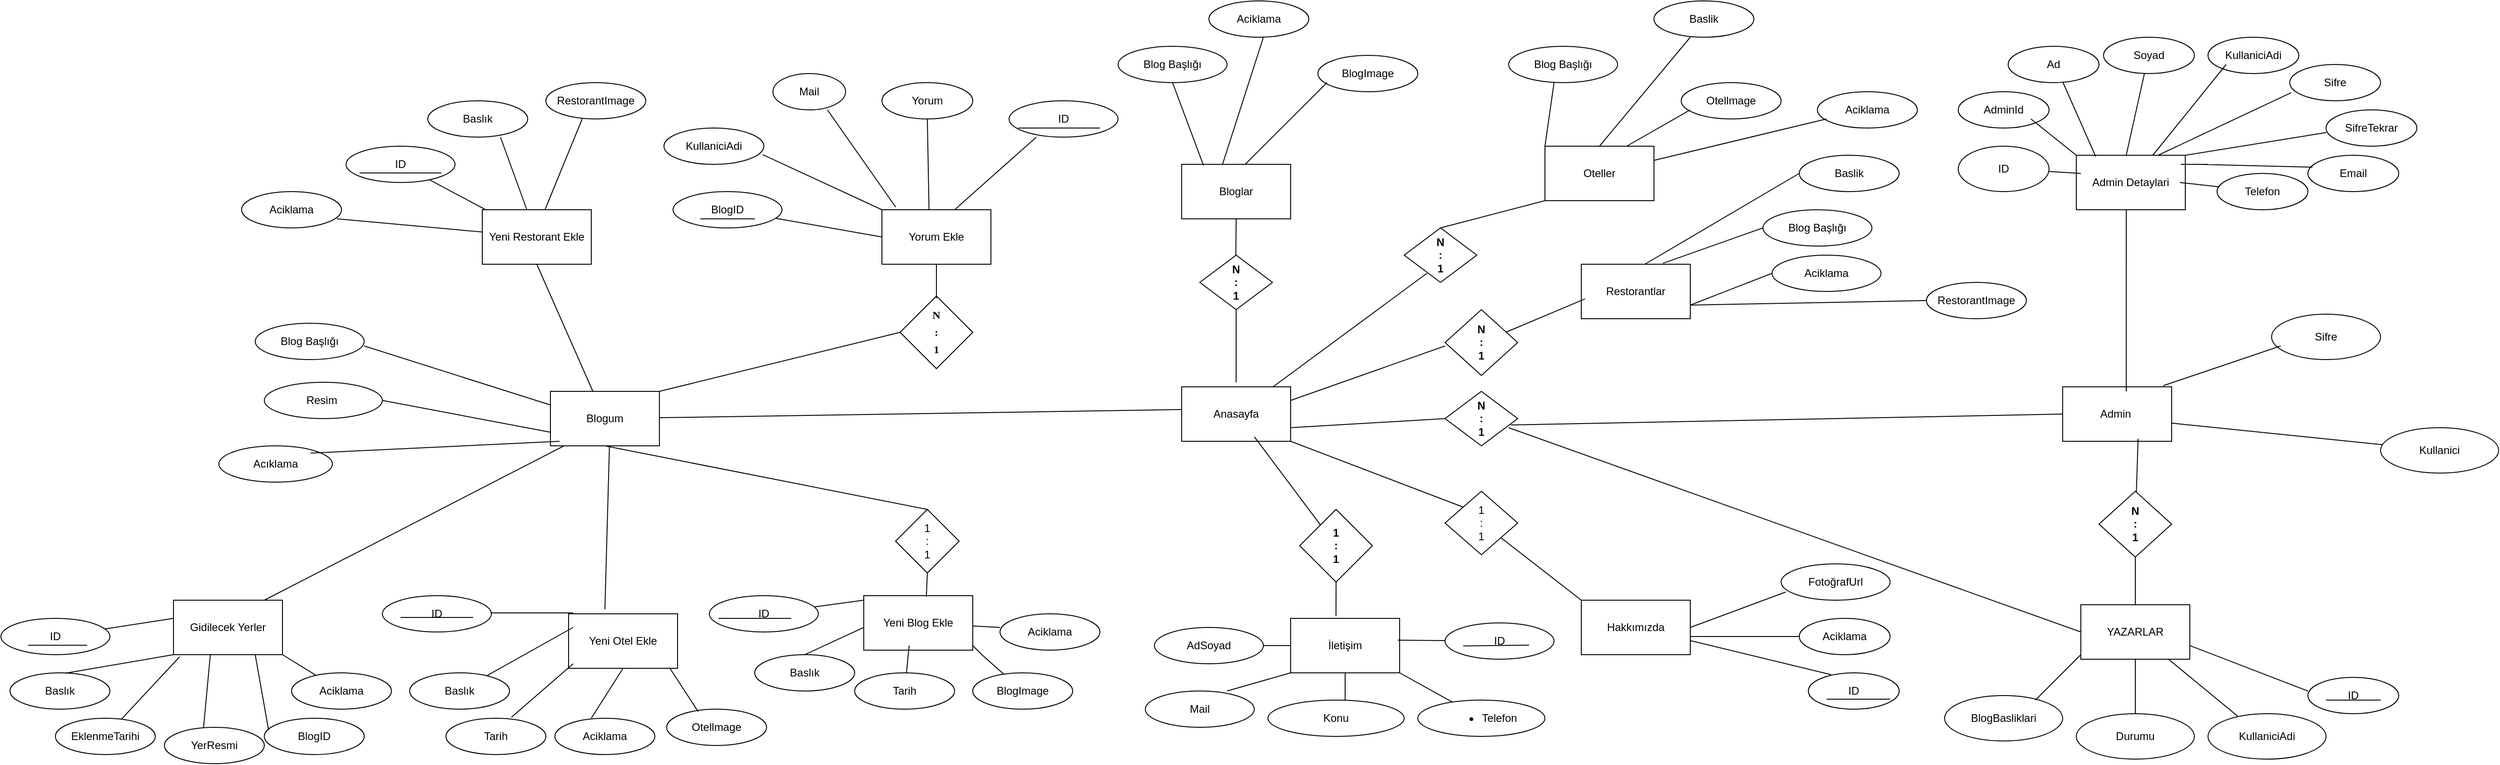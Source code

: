 <mxfile version="26.2.12">
  <diagram name="Sayfa -1" id="IdhkXDMyeTe5kVPvRwIX">
    <mxGraphModel dx="2686" dy="1710" grid="1" gridSize="10" guides="1" tooltips="1" connect="1" arrows="1" fold="1" page="1" pageScale="1" pageWidth="827" pageHeight="1169" math="0" shadow="0">
      <root>
        <mxCell id="0" />
        <mxCell id="1" parent="0" />
        <mxCell id="m_xGNnF6uDj1g4Gdo5ad-1" value="Admin&amp;nbsp;" style="rounded=0;whiteSpace=wrap;html=1;" parent="1" vertex="1">
          <mxGeometry x="710" y="325" width="120" height="60" as="geometry" />
        </mxCell>
        <mxCell id="m_xGNnF6uDj1g4Gdo5ad-2" value="Yorum Ekle" style="rounded=0;whiteSpace=wrap;html=1;" parent="1" vertex="1">
          <mxGeometry x="-590" y="130" width="120" height="60" as="geometry" />
        </mxCell>
        <mxCell id="m_xGNnF6uDj1g4Gdo5ad-3" value="Bloglar" style="rounded=0;whiteSpace=wrap;html=1;" parent="1" vertex="1">
          <mxGeometry x="-260" y="80" width="120" height="60" as="geometry" />
        </mxCell>
        <mxCell id="m_xGNnF6uDj1g4Gdo5ad-17" value="İletişim" style="rounded=0;whiteSpace=wrap;html=1;" parent="1" vertex="1">
          <mxGeometry x="-140" y="580" width="120" height="60" as="geometry" />
        </mxCell>
        <mxCell id="m_xGNnF6uDj1g4Gdo5ad-20" value="" style="rhombus;whiteSpace=wrap;html=1;" parent="1" vertex="1">
          <mxGeometry x="-570" y="225" width="80" height="80" as="geometry" />
        </mxCell>
        <mxCell id="m_xGNnF6uDj1g4Gdo5ad-26" value="Yeni Blog Ekle" style="rounded=0;whiteSpace=wrap;html=1;" parent="1" vertex="1">
          <mxGeometry x="-610" y="555" width="120" height="60" as="geometry" />
        </mxCell>
        <mxCell id="m_xGNnF6uDj1g4Gdo5ad-29" value="Blog Başlığı" style="ellipse;whiteSpace=wrap;html=1;" parent="1" vertex="1">
          <mxGeometry x="-1280" y="255" width="120" height="40" as="geometry" />
        </mxCell>
        <mxCell id="m_xGNnF6uDj1g4Gdo5ad-31" value="Acıklama" style="ellipse;whiteSpace=wrap;html=1;" parent="1" vertex="1">
          <mxGeometry x="-1320" y="390" width="125" height="40" as="geometry" />
        </mxCell>
        <mxCell id="m_xGNnF6uDj1g4Gdo5ad-33" value="Resim&amp;nbsp;" style="ellipse;whiteSpace=wrap;html=1;" parent="1" vertex="1">
          <mxGeometry x="-1270" y="320" width="130" height="40" as="geometry" />
        </mxCell>
        <mxCell id="0UvnZyFb8oUxnmahLqyt-3" value="" style="endArrow=none;html=1;rounded=0;exitX=1;exitY=0.5;exitDx=0;exitDy=0;entryX=0;entryY=0.75;entryDx=0;entryDy=0;" parent="1" source="m_xGNnF6uDj1g4Gdo5ad-33" target="m_xGNnF6uDj1g4Gdo5ad-7" edge="1">
          <mxGeometry width="50" height="50" relative="1" as="geometry">
            <mxPoint x="-530" y="460" as="sourcePoint" />
            <mxPoint x="-480" y="410" as="targetPoint" />
          </mxGeometry>
        </mxCell>
        <mxCell id="wYC-VRTO9Pugz2cMBFK1-7" value="" style="endArrow=none;html=1;rounded=0;entryX=0;entryY=0;entryDx=0;entryDy=0;" parent="1" target="m_xGNnF6uDj1g4Gdo5ad-15" edge="1">
          <mxGeometry width="50" height="50" relative="1" as="geometry">
            <mxPoint x="90" y="490" as="sourcePoint" />
            <mxPoint x="10" y="350" as="targetPoint" />
          </mxGeometry>
        </mxCell>
        <mxCell id="wYC-VRTO9Pugz2cMBFK1-18" value="&lt;div style=&quot;line-height: 160%;&quot;&gt;&lt;b&gt;N&lt;/b&gt;&lt;div&gt;&lt;b&gt;:&lt;/b&gt;&lt;/div&gt;&lt;div&gt;&lt;b&gt;1&lt;/b&gt;&lt;/div&gt;&lt;/div&gt;" style="text;strokeColor=none;align=center;fillColor=none;html=1;verticalAlign=middle;whiteSpace=wrap;rounded=0;fontFamily=Times New Roman;" parent="1" vertex="1">
          <mxGeometry x="-565" y="227.5" width="70" height="75" as="geometry" />
        </mxCell>
        <mxCell id="wYC-VRTO9Pugz2cMBFK1-21" value="&lt;div style=&quot;line-height: 140%;&quot;&gt;&lt;font style=&quot;font-size: 14px; line-height: 140%;&quot;&gt;&lt;b&gt;1&lt;/b&gt;&lt;/font&gt;&lt;div&gt;&lt;font style=&quot;font-size: 14px; line-height: 140%;&quot;&gt;&lt;b&gt;:&lt;/b&gt;&lt;/font&gt;&lt;/div&gt;&lt;div&gt;&lt;font style=&quot;font-size: 14px; line-height: 140%;&quot;&gt;&lt;b&gt;1&lt;/b&gt;&lt;/font&gt;&lt;/div&gt;&lt;/div&gt;" style="text;strokeColor=none;align=center;fillColor=none;html=1;verticalAlign=middle;whiteSpace=wrap;rounded=0;" parent="1" vertex="1">
          <mxGeometry x="-120" y="470" width="60" height="50" as="geometry" />
        </mxCell>
        <mxCell id="wYC-VRTO9Pugz2cMBFK1-25" value="Aciklama" style="ellipse;whiteSpace=wrap;html=1;" parent="1" vertex="1">
          <mxGeometry x="420" y="580" width="100" height="40" as="geometry" />
        </mxCell>
        <mxCell id="wYC-VRTO9Pugz2cMBFK1-26" value="FotoğrafUrl" style="ellipse;whiteSpace=wrap;html=1;" parent="1" vertex="1">
          <mxGeometry x="400" y="520" width="120" height="40" as="geometry" />
        </mxCell>
        <mxCell id="wYC-VRTO9Pugz2cMBFK1-27" value="" style="endArrow=none;html=1;rounded=0;exitX=1;exitY=0.5;exitDx=0;exitDy=0;entryX=0.042;entryY=0.775;entryDx=0;entryDy=0;entryPerimeter=0;" parent="1" source="m_xGNnF6uDj1g4Gdo5ad-15" target="wYC-VRTO9Pugz2cMBFK1-26" edge="1">
          <mxGeometry width="50" height="50" relative="1" as="geometry">
            <mxPoint x="295" y="600" as="sourcePoint" />
            <mxPoint x="330" y="560" as="targetPoint" />
          </mxGeometry>
        </mxCell>
        <mxCell id="wYC-VRTO9Pugz2cMBFK1-30" value="KullaniciAdi" style="ellipse;whiteSpace=wrap;html=1;" parent="1" vertex="1">
          <mxGeometry x="-830" y="40" width="110" height="40" as="geometry" />
        </mxCell>
        <mxCell id="wYC-VRTO9Pugz2cMBFK1-31" value="Mail" style="ellipse;whiteSpace=wrap;html=1;" parent="1" vertex="1">
          <mxGeometry x="-710" y="-20" width="80" height="40" as="geometry" />
        </mxCell>
        <mxCell id="wYC-VRTO9Pugz2cMBFK1-32" value="Yorum" style="ellipse;whiteSpace=wrap;html=1;" parent="1" vertex="1">
          <mxGeometry x="-590" y="-10" width="100" height="40" as="geometry" />
        </mxCell>
        <mxCell id="wYC-VRTO9Pugz2cMBFK1-37" value="BlogID" style="ellipse;whiteSpace=wrap;html=1;" parent="1" vertex="1">
          <mxGeometry x="-820" y="110" width="120" height="40" as="geometry" />
        </mxCell>
        <mxCell id="wYC-VRTO9Pugz2cMBFK1-42" value="ID" style="ellipse;whiteSpace=wrap;html=1;" parent="1" vertex="1">
          <mxGeometry x="430" y="640" width="100" height="40" as="geometry" />
        </mxCell>
        <mxCell id="wYC-VRTO9Pugz2cMBFK1-44" value="" style="endArrow=none;html=1;rounded=0;exitX=0.25;exitY=0.05;exitDx=0;exitDy=0;exitPerimeter=0;" parent="1" source="m_xGNnF6uDj1g4Gdo5ad-15" edge="1">
          <mxGeometry width="50" height="50" relative="1" as="geometry">
            <mxPoint x="200" y="660" as="sourcePoint" />
            <mxPoint x="250" y="610" as="targetPoint" />
          </mxGeometry>
        </mxCell>
        <mxCell id="wYC-VRTO9Pugz2cMBFK1-45" value="" style="endArrow=none;html=1;rounded=0;" parent="1" source="wYC-VRTO9Pugz2cMBFK1-25" edge="1">
          <mxGeometry width="50" height="50" relative="1" as="geometry">
            <mxPoint x="220" y="660" as="sourcePoint" />
            <mxPoint x="260" y="600" as="targetPoint" />
            <Array as="points">
              <mxPoint x="260" y="600" />
              <mxPoint x="250" y="600" />
            </Array>
          </mxGeometry>
        </mxCell>
        <mxCell id="wYC-VRTO9Pugz2cMBFK1-47" value="" style="endArrow=none;html=1;rounded=0;" parent="1" edge="1">
          <mxGeometry width="50" height="50" relative="1" as="geometry">
            <mxPoint x="450" y="669" as="sourcePoint" />
            <mxPoint x="450" y="669" as="targetPoint" />
            <Array as="points">
              <mxPoint x="520" y="669" />
            </Array>
          </mxGeometry>
        </mxCell>
        <mxCell id="wYC-VRTO9Pugz2cMBFK1-53" value="AdSoyad" style="ellipse;whiteSpace=wrap;html=1;" parent="1" vertex="1">
          <mxGeometry x="-290" y="590" width="120" height="40" as="geometry" />
        </mxCell>
        <mxCell id="wYC-VRTO9Pugz2cMBFK1-56" value="Mail" style="ellipse;whiteSpace=wrap;html=1;" parent="1" vertex="1">
          <mxGeometry x="-300" y="660" width="120" height="40" as="geometry" />
        </mxCell>
        <mxCell id="wYC-VRTO9Pugz2cMBFK1-57" value="Konu" style="ellipse;whiteSpace=wrap;html=1;" parent="1" vertex="1">
          <mxGeometry x="-165" y="670" width="150" height="40" as="geometry" />
        </mxCell>
        <mxCell id="wYC-VRTO9Pugz2cMBFK1-58" value="&lt;ul type=&quot;disc&quot;&gt;&lt;li style=&quot;mso-margin-top-alt:auto;mso-margin-bottom-alt:auto;&lt;br/&gt;     line-height:normal;mso-list:l0 level1 lfo1;tab-stops:list 36.0pt&quot; class=&quot;MsoNormal&quot;&gt;Telefon&lt;/li&gt;&lt;/ul&gt;" style="ellipse;whiteSpace=wrap;html=1;" parent="1" vertex="1">
          <mxGeometry y="670" width="140" height="40" as="geometry" />
        </mxCell>
        <mxCell id="wYC-VRTO9Pugz2cMBFK1-61" value="" style="endArrow=none;html=1;rounded=0;exitX=0.25;exitY=0.05;exitDx=0;exitDy=0;exitPerimeter=0;" parent="1" source="wYC-VRTO9Pugz2cMBFK1-42" target="m_xGNnF6uDj1g4Gdo5ad-15" edge="1">
          <mxGeometry width="50" height="50" relative="1" as="geometry">
            <mxPoint x="455" y="642" as="sourcePoint" />
            <mxPoint x="250" y="610" as="targetPoint" />
          </mxGeometry>
        </mxCell>
        <mxCell id="m_xGNnF6uDj1g4Gdo5ad-15" value="Hakkımızda" style="rounded=0;whiteSpace=wrap;html=1;" parent="1" vertex="1">
          <mxGeometry x="180" y="560" width="120" height="60" as="geometry" />
        </mxCell>
        <mxCell id="wYC-VRTO9Pugz2cMBFK1-62" value="ID" style="ellipse;whiteSpace=wrap;html=1;" parent="1" vertex="1">
          <mxGeometry x="30" y="585" width="120" height="40" as="geometry" />
        </mxCell>
        <mxCell id="wYC-VRTO9Pugz2cMBFK1-63" value="" style="endArrow=none;html=1;rounded=0;" parent="1" source="wYC-VRTO9Pugz2cMBFK1-53" edge="1">
          <mxGeometry width="50" height="50" relative="1" as="geometry">
            <mxPoint x="-190" y="660" as="sourcePoint" />
            <mxPoint x="-140" y="610" as="targetPoint" />
          </mxGeometry>
        </mxCell>
        <mxCell id="wYC-VRTO9Pugz2cMBFK1-64" value="" style="endArrow=none;html=1;rounded=0;exitX=0.75;exitY=0;exitDx=0;exitDy=0;exitPerimeter=0;" parent="1" source="wYC-VRTO9Pugz2cMBFK1-56" edge="1">
          <mxGeometry width="50" height="50" relative="1" as="geometry">
            <mxPoint x="-190" y="690" as="sourcePoint" />
            <mxPoint x="-140" y="640" as="targetPoint" />
          </mxGeometry>
        </mxCell>
        <mxCell id="wYC-VRTO9Pugz2cMBFK1-65" value="" style="endArrow=none;html=1;rounded=0;" parent="1" edge="1">
          <mxGeometry width="50" height="50" relative="1" as="geometry">
            <mxPoint x="-80" y="670" as="sourcePoint" />
            <mxPoint x="-80" y="640" as="targetPoint" />
          </mxGeometry>
        </mxCell>
        <mxCell id="wYC-VRTO9Pugz2cMBFK1-66" value="" style="endArrow=none;html=1;rounded=0;" parent="1" source="wYC-VRTO9Pugz2cMBFK1-58" edge="1">
          <mxGeometry width="50" height="50" relative="1" as="geometry">
            <mxPoint x="-70" y="690" as="sourcePoint" />
            <mxPoint x="-20" y="640" as="targetPoint" />
          </mxGeometry>
        </mxCell>
        <mxCell id="wYC-VRTO9Pugz2cMBFK1-67" value="" style="endArrow=none;html=1;rounded=0;entryX=0.983;entryY=0.4;entryDx=0;entryDy=0;entryPerimeter=0;" parent="1" source="wYC-VRTO9Pugz2cMBFK1-62" target="m_xGNnF6uDj1g4Gdo5ad-17" edge="1">
          <mxGeometry width="50" height="50" relative="1" as="geometry">
            <mxPoint x="-50.711" y="650" as="sourcePoint" />
            <mxPoint x="-50.711" y="600" as="targetPoint" />
          </mxGeometry>
        </mxCell>
        <mxCell id="wYC-VRTO9Pugz2cMBFK1-69" value="" style="endArrow=none;html=1;rounded=0;exitX=0.25;exitY=0.875;exitDx=0;exitDy=0;exitPerimeter=0;entryX=1;entryY=1;entryDx=0;entryDy=0;" parent="1" edge="1">
          <mxGeometry width="50" height="50" relative="1" as="geometry">
            <mxPoint x="50" y="610.36" as="sourcePoint" />
            <mxPoint x="122.426" y="609.502" as="targetPoint" />
          </mxGeometry>
        </mxCell>
        <mxCell id="wYC-VRTO9Pugz2cMBFK1-70" value="Baslık" style="ellipse;whiteSpace=wrap;html=1;" parent="1" vertex="1">
          <mxGeometry x="-730" y="620" width="110" height="40" as="geometry" />
        </mxCell>
        <mxCell id="wYC-VRTO9Pugz2cMBFK1-71" value="Tarih" style="ellipse;whiteSpace=wrap;html=1;" parent="1" vertex="1">
          <mxGeometry x="-620" y="640" width="110" height="40" as="geometry" />
        </mxCell>
        <mxCell id="wYC-VRTO9Pugz2cMBFK1-72" value="Aciklama" style="ellipse;whiteSpace=wrap;html=1;" parent="1" vertex="1">
          <mxGeometry x="-460" y="575" width="110" height="40" as="geometry" />
        </mxCell>
        <mxCell id="wYC-VRTO9Pugz2cMBFK1-73" value="BlogImage" style="ellipse;whiteSpace=wrap;html=1;" parent="1" vertex="1">
          <mxGeometry x="-490" y="640" width="110" height="40" as="geometry" />
        </mxCell>
        <mxCell id="wYC-VRTO9Pugz2cMBFK1-74" value="" style="endArrow=none;html=1;rounded=0;exitX=0.5;exitY=0;exitDx=0;exitDy=0;" parent="1" source="wYC-VRTO9Pugz2cMBFK1-70" edge="1">
          <mxGeometry width="50" height="50" relative="1" as="geometry">
            <mxPoint x="-660" y="640" as="sourcePoint" />
            <mxPoint x="-610" y="590" as="targetPoint" />
          </mxGeometry>
        </mxCell>
        <mxCell id="wYC-VRTO9Pugz2cMBFK1-75" value="" style="endArrow=none;html=1;rounded=0;" parent="1" source="wYC-VRTO9Pugz2cMBFK1-71" edge="1">
          <mxGeometry width="50" height="50" relative="1" as="geometry">
            <mxPoint x="-610" y="660" as="sourcePoint" />
            <mxPoint x="-560" y="610" as="targetPoint" />
          </mxGeometry>
        </mxCell>
        <mxCell id="wYC-VRTO9Pugz2cMBFK1-77" value="" style="endArrow=none;html=1;rounded=0;" parent="1" source="m_xGNnF6uDj1g4Gdo5ad-26" edge="1">
          <mxGeometry width="50" height="50" relative="1" as="geometry">
            <mxPoint x="-510" y="640" as="sourcePoint" />
            <mxPoint x="-460" y="590" as="targetPoint" />
          </mxGeometry>
        </mxCell>
        <mxCell id="wYC-VRTO9Pugz2cMBFK1-78" value="" style="endArrow=none;html=1;rounded=0;" parent="1" source="wYC-VRTO9Pugz2cMBFK1-73" edge="1">
          <mxGeometry width="50" height="50" relative="1" as="geometry">
            <mxPoint x="-540" y="660" as="sourcePoint" />
            <mxPoint x="-490" y="610" as="targetPoint" />
            <Array as="points">
              <mxPoint x="-480" y="620" />
            </Array>
          </mxGeometry>
        </mxCell>
        <mxCell id="wYC-VRTO9Pugz2cMBFK1-87" value="Blog Başlığı" style="ellipse;whiteSpace=wrap;html=1;" parent="1" vertex="1">
          <mxGeometry x="-330" y="-50" width="120" height="40" as="geometry" />
        </mxCell>
        <mxCell id="PMrKWcJrfavF2UDrqhZ6-1" value="Kullanici" style="ellipse;whiteSpace=wrap;html=1;" parent="1" vertex="1">
          <mxGeometry x="1060" y="370" width="130" height="50" as="geometry" />
        </mxCell>
        <mxCell id="PMrKWcJrfavF2UDrqhZ6-8" value="Sifre" style="ellipse;whiteSpace=wrap;html=1;" parent="1" vertex="1">
          <mxGeometry x="940" y="245" width="120" height="50" as="geometry" />
        </mxCell>
        <mxCell id="PMrKWcJrfavF2UDrqhZ6-18" value="Oteller" style="rounded=0;whiteSpace=wrap;html=1;" parent="1" vertex="1">
          <mxGeometry x="140" y="60" width="120" height="60" as="geometry" />
        </mxCell>
        <mxCell id="PMrKWcJrfavF2UDrqhZ6-22" value="Blog Başlığı" style="ellipse;whiteSpace=wrap;html=1;" parent="1" vertex="1">
          <mxGeometry x="100" y="-50" width="120" height="40" as="geometry" />
        </mxCell>
        <mxCell id="PMrKWcJrfavF2UDrqhZ6-25" value="" style="endArrow=none;html=1;rounded=0;exitX=0;exitY=0;exitDx=0;exitDy=0;" parent="1" edge="1" source="PMrKWcJrfavF2UDrqhZ6-18">
          <mxGeometry width="50" height="50" relative="1" as="geometry">
            <mxPoint x="100" y="40" as="sourcePoint" />
            <mxPoint x="150" y="-10" as="targetPoint" />
          </mxGeometry>
        </mxCell>
        <mxCell id="m_xGNnF6uDj1g4Gdo5ad-7" value="Blogum" style="rounded=0;whiteSpace=wrap;html=1;" parent="1" vertex="1">
          <mxGeometry x="-955" y="330" width="120" height="60" as="geometry" />
        </mxCell>
        <mxCell id="iuH2yt4k7XliZFwzAzBD-3" value="" style="endArrow=none;html=1;rounded=0;exitX=0.25;exitY=0.75;exitDx=0;exitDy=0;exitPerimeter=0;entryX=0.75;entryY=0.75;entryDx=0;entryDy=0;entryPerimeter=0;" parent="1" source="wYC-VRTO9Pugz2cMBFK1-37" target="wYC-VRTO9Pugz2cMBFK1-37" edge="1">
          <mxGeometry width="50" height="50" relative="1" as="geometry">
            <mxPoint x="-600" y="210" as="sourcePoint" />
            <mxPoint x="-550" y="160" as="targetPoint" />
          </mxGeometry>
        </mxCell>
        <mxCell id="iuH2yt4k7XliZFwzAzBD-10" value="" style="endArrow=none;html=1;rounded=0;" parent="1" source="wYC-VRTO9Pugz2cMBFK1-37" edge="1">
          <mxGeometry width="50" height="50" relative="1" as="geometry">
            <mxPoint x="-640" y="210" as="sourcePoint" />
            <mxPoint x="-590" y="160" as="targetPoint" />
          </mxGeometry>
        </mxCell>
        <mxCell id="iuH2yt4k7XliZFwzAzBD-11" value="" style="endArrow=none;html=1;rounded=0;exitX=0.989;exitY=0.733;exitDx=0;exitDy=0;exitPerimeter=0;" parent="1" source="wYC-VRTO9Pugz2cMBFK1-30" edge="1">
          <mxGeometry width="50" height="50" relative="1" as="geometry">
            <mxPoint x="-640" y="180" as="sourcePoint" />
            <mxPoint x="-590" y="130" as="targetPoint" />
          </mxGeometry>
        </mxCell>
        <mxCell id="iuH2yt4k7XliZFwzAzBD-12" value="" style="endArrow=none;html=1;rounded=0;exitX=0.432;exitY=-0.008;exitDx=0;exitDy=0;exitPerimeter=0;" parent="1" source="m_xGNnF6uDj1g4Gdo5ad-2" edge="1">
          <mxGeometry width="50" height="50" relative="1" as="geometry">
            <mxPoint x="-590" y="80" as="sourcePoint" />
            <mxPoint x="-540" y="30" as="targetPoint" />
          </mxGeometry>
        </mxCell>
        <mxCell id="iuH2yt4k7XliZFwzAzBD-13" value="" style="endArrow=none;html=1;rounded=0;exitX=0.126;exitY=-0.05;exitDx=0;exitDy=0;exitPerimeter=0;" parent="1" source="m_xGNnF6uDj1g4Gdo5ad-2" edge="1">
          <mxGeometry width="50" height="50" relative="1" as="geometry">
            <mxPoint x="-700" y="70" as="sourcePoint" />
            <mxPoint x="-650" y="20" as="targetPoint" />
          </mxGeometry>
        </mxCell>
        <mxCell id="iuH2yt4k7XliZFwzAzBD-15" value="" style="endArrow=none;html=1;rounded=0;exitX=0.5;exitY=0;exitDx=0;exitDy=0;" parent="1" source="wYC-VRTO9Pugz2cMBFK1-18" edge="1">
          <mxGeometry width="50" height="50" relative="1" as="geometry">
            <mxPoint x="-580" y="240" as="sourcePoint" />
            <mxPoint x="-530" y="190" as="targetPoint" />
          </mxGeometry>
        </mxCell>
        <mxCell id="iuH2yt4k7XliZFwzAzBD-23" value="&lt;b&gt;N&lt;/b&gt;&lt;div&gt;&lt;b&gt;:&lt;/b&gt;&lt;/div&gt;&lt;div&gt;&lt;b&gt;1&lt;/b&gt;&lt;/div&gt;" style="rhombus;whiteSpace=wrap;html=1;direction=west;" parent="1" vertex="1">
          <mxGeometry x="-15" y="150" width="80" height="60" as="geometry" />
        </mxCell>
        <mxCell id="iuH2yt4k7XliZFwzAzBD-24" value="" style="endArrow=none;html=1;rounded=0;exitX=0.5;exitY=1;exitDx=0;exitDy=0;" parent="1" source="iuH2yt4k7XliZFwzAzBD-23" edge="1">
          <mxGeometry width="50" height="50" relative="1" as="geometry">
            <mxPoint x="90" y="170" as="sourcePoint" />
            <mxPoint x="140" y="120" as="targetPoint" />
          </mxGeometry>
        </mxCell>
        <mxCell id="iuH2yt4k7XliZFwzAzBD-25" value="" style="endArrow=none;html=1;rounded=0;" parent="1" edge="1">
          <mxGeometry width="50" height="50" relative="1" as="geometry">
            <mxPoint x="-200.34" y="180" as="sourcePoint" />
            <mxPoint x="-200" y="140" as="targetPoint" />
          </mxGeometry>
        </mxCell>
        <mxCell id="iuH2yt4k7XliZFwzAzBD-26" value="&lt;b&gt;N&lt;/b&gt;&lt;div&gt;&lt;b&gt;:&lt;/b&gt;&lt;/div&gt;&lt;div&gt;&lt;b&gt;1&lt;/b&gt;&lt;/div&gt;" style="rhombus;whiteSpace=wrap;html=1;direction=west;" parent="1" vertex="1">
          <mxGeometry x="-240" y="180" width="80" height="60" as="geometry" />
        </mxCell>
        <mxCell id="iuH2yt4k7XliZFwzAzBD-28" value="1&lt;div&gt;:&lt;/div&gt;&lt;div&gt;1&lt;/div&gt;" style="rhombus;whiteSpace=wrap;html=1;" parent="1" vertex="1">
          <mxGeometry x="-575" y="460" width="70" height="70" as="geometry" />
        </mxCell>
        <mxCell id="iuH2yt4k7XliZFwzAzBD-29" value="" style="endArrow=none;html=1;rounded=0;exitX=0.5;exitY=0;exitDx=0;exitDy=0;entryX=0.5;entryY=1;entryDx=0;entryDy=0;" parent="1" source="iuH2yt4k7XliZFwzAzBD-28" target="m_xGNnF6uDj1g4Gdo5ad-7" edge="1">
          <mxGeometry width="50" height="50" relative="1" as="geometry">
            <mxPoint x="-580" y="480" as="sourcePoint" />
            <mxPoint x="-530" y="430" as="targetPoint" />
          </mxGeometry>
        </mxCell>
        <mxCell id="iuH2yt4k7XliZFwzAzBD-30" value="" style="endArrow=none;html=1;rounded=0;exitX=0.574;exitY=0.02;exitDx=0;exitDy=0;exitPerimeter=0;" parent="1" source="m_xGNnF6uDj1g4Gdo5ad-26" edge="1">
          <mxGeometry width="50" height="50" relative="1" as="geometry">
            <mxPoint x="-590" y="580" as="sourcePoint" />
            <mxPoint x="-540" y="530" as="targetPoint" />
          </mxGeometry>
        </mxCell>
        <mxCell id="iuH2yt4k7XliZFwzAzBD-31" value="&lt;b&gt;&lt;font&gt;1&lt;/font&gt;&lt;/b&gt;&lt;div&gt;&lt;b&gt;&lt;font&gt;:&lt;/font&gt;&lt;/b&gt;&lt;/div&gt;&lt;div&gt;&lt;b&gt;&lt;font&gt;1&lt;/font&gt;&lt;/b&gt;&lt;/div&gt;" style="rhombus;whiteSpace=wrap;html=1;" parent="1" vertex="1">
          <mxGeometry x="-130" y="460" width="80" height="80" as="geometry" />
        </mxCell>
        <mxCell id="iuH2yt4k7XliZFwzAzBD-33" value="" style="endArrow=none;html=1;rounded=0;exitX=0.416;exitY=-0.04;exitDx=0;exitDy=0;exitPerimeter=0;" parent="1" source="m_xGNnF6uDj1g4Gdo5ad-17" edge="1">
          <mxGeometry width="50" height="50" relative="1" as="geometry">
            <mxPoint x="-140" y="590" as="sourcePoint" />
            <mxPoint x="-90" y="540" as="targetPoint" />
          </mxGeometry>
        </mxCell>
        <mxCell id="iuH2yt4k7XliZFwzAzBD-34" value="1&lt;div&gt;:&lt;/div&gt;&lt;div&gt;1&lt;/div&gt;" style="rhombus;whiteSpace=wrap;html=1;" parent="1" vertex="1">
          <mxGeometry x="30" y="440" width="80" height="70" as="geometry" />
        </mxCell>
        <mxCell id="iuH2yt4k7XliZFwzAzBD-35" value="&lt;b&gt;N&lt;/b&gt;&lt;div&gt;&lt;b&gt;:&lt;/b&gt;&lt;/div&gt;&lt;div&gt;&lt;b&gt;1&lt;/b&gt;&lt;/div&gt;" style="rhombus;whiteSpace=wrap;html=1;direction=west;" parent="1" vertex="1">
          <mxGeometry x="30" y="330" width="80" height="60" as="geometry" />
        </mxCell>
        <mxCell id="iuH2yt4k7XliZFwzAzBD-36" value="" style="endArrow=none;html=1;rounded=0;exitX=0.092;exitY=0.383;exitDx=0;exitDy=0;exitPerimeter=0;entryX=0;entryY=0.5;entryDx=0;entryDy=0;" parent="1" source="iuH2yt4k7XliZFwzAzBD-35" target="m_xGNnF6uDj1g4Gdo5ad-1" edge="1">
          <mxGeometry width="50" height="50" relative="1" as="geometry">
            <mxPoint x="130" y="410" as="sourcePoint" />
            <mxPoint x="180" y="360" as="targetPoint" />
          </mxGeometry>
        </mxCell>
        <mxCell id="iuH2yt4k7XliZFwzAzBD-38" value="Restorantlar" style="rounded=0;whiteSpace=wrap;html=1;" parent="1" vertex="1">
          <mxGeometry x="180" y="190" width="120" height="60" as="geometry" />
        </mxCell>
        <mxCell id="iuH2yt4k7XliZFwzAzBD-39" value="&lt;b&gt;N&lt;/b&gt;&lt;div&gt;&lt;b&gt;:&lt;/b&gt;&lt;/div&gt;&lt;div&gt;&lt;b&gt;1&lt;/b&gt;&lt;/div&gt;" style="rhombus;whiteSpace=wrap;html=1;direction=west;" parent="1" vertex="1">
          <mxGeometry x="30" y="240" width="80" height="72.5" as="geometry" />
        </mxCell>
        <mxCell id="iuH2yt4k7XliZFwzAzBD-40" value="" style="endArrow=none;html=1;rounded=0;entryX=0.034;entryY=0.636;entryDx=0;entryDy=0;entryPerimeter=0;" parent="1" source="iuH2yt4k7XliZFwzAzBD-39" target="iuH2yt4k7XliZFwzAzBD-38" edge="1">
          <mxGeometry width="50" height="50" relative="1" as="geometry">
            <mxPoint x="113" y="377" as="sourcePoint" />
            <mxPoint x="200" y="440" as="targetPoint" />
            <Array as="points" />
          </mxGeometry>
        </mxCell>
        <mxCell id="iuH2yt4k7XliZFwzAzBD-41" value="" style="ellipse;whiteSpace=wrap;html=1;" parent="1" vertex="1">
          <mxGeometry x="390" y="180" width="120" height="40" as="geometry" />
        </mxCell>
        <mxCell id="iuH2yt4k7XliZFwzAzBD-42" value="" style="endArrow=none;html=1;rounded=0;exitX=1;exitY=0.75;exitDx=0;exitDy=0;entryX=0;entryY=0.5;entryDx=0;entryDy=0;" parent="1" source="iuH2yt4k7XliZFwzAzBD-38" target="iuH2yt4k7XliZFwzAzBD-41" edge="1">
          <mxGeometry width="50" height="50" relative="1" as="geometry">
            <mxPoint x="330" y="250" as="sourcePoint" />
            <mxPoint x="380" y="200" as="targetPoint" />
          </mxGeometry>
        </mxCell>
        <mxCell id="iuH2yt4k7XliZFwzAzBD-46" value="" style="endArrow=none;html=1;rounded=0;entryX=0;entryY=0.5;entryDx=0;entryDy=0;" parent="1" target="iuH2yt4k7XliZFwzAzBD-47" edge="1">
          <mxGeometry width="50" height="50" relative="1" as="geometry">
            <mxPoint x="270" y="188.95" as="sourcePoint" />
            <mxPoint x="350" y="188.95" as="targetPoint" />
          </mxGeometry>
        </mxCell>
        <mxCell id="iuH2yt4k7XliZFwzAzBD-47" value="Blog Başlığı" style="ellipse;whiteSpace=wrap;html=1;" parent="1" vertex="1">
          <mxGeometry x="380" y="130" width="120" height="40" as="geometry" />
        </mxCell>
        <mxCell id="iuH2yt4k7XliZFwzAzBD-50" value="Anasayfa" style="rounded=0;whiteSpace=wrap;html=1;" parent="1" vertex="1">
          <mxGeometry x="-260" y="325" width="120" height="60" as="geometry" />
        </mxCell>
        <mxCell id="iuH2yt4k7XliZFwzAzBD-51" value="" style="endArrow=none;html=1;rounded=0;" parent="1" edge="1">
          <mxGeometry width="50" height="50" relative="1" as="geometry">
            <mxPoint x="-200" y="320" as="sourcePoint" />
            <mxPoint x="-200" y="240" as="targetPoint" />
          </mxGeometry>
        </mxCell>
        <mxCell id="iuH2yt4k7XliZFwzAzBD-52" value="" style="endArrow=none;html=1;rounded=0;" parent="1" source="iuH2yt4k7XliZFwzAzBD-50" edge="1">
          <mxGeometry width="50" height="50" relative="1" as="geometry">
            <mxPoint x="-40" y="250" as="sourcePoint" />
            <mxPoint x="10" y="200" as="targetPoint" />
          </mxGeometry>
        </mxCell>
        <mxCell id="iuH2yt4k7XliZFwzAzBD-53" value="" style="endArrow=none;html=1;rounded=0;exitX=1;exitY=0.25;exitDx=0;exitDy=0;" parent="1" source="iuH2yt4k7XliZFwzAzBD-50" edge="1">
          <mxGeometry width="50" height="50" relative="1" as="geometry">
            <mxPoint x="-20" y="330" as="sourcePoint" />
            <mxPoint x="30" y="280" as="targetPoint" />
          </mxGeometry>
        </mxCell>
        <mxCell id="iuH2yt4k7XliZFwzAzBD-54" value="" style="endArrow=none;html=1;rounded=0;exitX=1;exitY=0.75;exitDx=0;exitDy=0;" parent="1" source="iuH2yt4k7XliZFwzAzBD-50" edge="1">
          <mxGeometry width="50" height="50" relative="1" as="geometry">
            <mxPoint x="-20" y="410" as="sourcePoint" />
            <mxPoint x="30" y="360" as="targetPoint" />
          </mxGeometry>
        </mxCell>
        <mxCell id="iuH2yt4k7XliZFwzAzBD-55" value="" style="endArrow=none;html=1;rounded=0;entryX=0.667;entryY=0.917;entryDx=0;entryDy=0;entryPerimeter=0;" parent="1" source="iuH2yt4k7XliZFwzAzBD-31" target="iuH2yt4k7XliZFwzAzBD-50" edge="1">
          <mxGeometry width="50" height="50" relative="1" as="geometry">
            <mxPoint x="-220" y="440" as="sourcePoint" />
            <mxPoint x="-170" y="390" as="targetPoint" />
          </mxGeometry>
        </mxCell>
        <mxCell id="iuH2yt4k7XliZFwzAzBD-56" value="" style="endArrow=none;html=1;rounded=0;exitX=1;exitY=1;exitDx=0;exitDy=0;entryX=0;entryY=0;entryDx=0;entryDy=0;" parent="1" source="iuH2yt4k7XliZFwzAzBD-50" target="iuH2yt4k7XliZFwzAzBD-34" edge="1">
          <mxGeometry width="50" height="50" relative="1" as="geometry">
            <mxPoint y="500" as="sourcePoint" />
            <mxPoint x="50" y="450" as="targetPoint" />
          </mxGeometry>
        </mxCell>
        <mxCell id="iDkae5aUatFgEOiGbY2R-1" value="" style="endArrow=none;html=1;rounded=0;entryX=0.75;entryY=1;entryDx=0;entryDy=0;" edge="1" parent="1" target="m_xGNnF6uDj1g4Gdo5ad-7">
          <mxGeometry width="50" height="50" relative="1" as="geometry">
            <mxPoint x="-895" y="570" as="sourcePoint" />
            <mxPoint x="-900" y="390" as="targetPoint" />
            <Array as="points">
              <mxPoint x="-890" y="390" />
            </Array>
          </mxGeometry>
        </mxCell>
        <mxCell id="iDkae5aUatFgEOiGbY2R-2" value="Yeni Otel Ekle" style="rounded=0;whiteSpace=wrap;html=1;" vertex="1" parent="1">
          <mxGeometry x="-935" y="575" width="120" height="60" as="geometry" />
        </mxCell>
        <mxCell id="iDkae5aUatFgEOiGbY2R-3" value="Baslık" style="ellipse;whiteSpace=wrap;html=1;" vertex="1" parent="1">
          <mxGeometry x="-1110" y="640" width="110" height="40" as="geometry" />
        </mxCell>
        <mxCell id="iDkae5aUatFgEOiGbY2R-4" value="Aciklama" style="ellipse;whiteSpace=wrap;html=1;" vertex="1" parent="1">
          <mxGeometry x="-950" y="690" width="110" height="40" as="geometry" />
        </mxCell>
        <mxCell id="iDkae5aUatFgEOiGbY2R-5" value="Tarih" style="ellipse;whiteSpace=wrap;html=1;" vertex="1" parent="1">
          <mxGeometry x="-1070" y="690" width="110" height="40" as="geometry" />
        </mxCell>
        <mxCell id="iDkae5aUatFgEOiGbY2R-6" value="Otellmage" style="ellipse;whiteSpace=wrap;html=1;" vertex="1" parent="1">
          <mxGeometry x="-827" y="680" width="110" height="40" as="geometry" />
        </mxCell>
        <mxCell id="iDkae5aUatFgEOiGbY2R-8" value="" style="endArrow=none;html=1;rounded=0;" edge="1" parent="1" source="iDkae5aUatFgEOiGbY2R-3">
          <mxGeometry width="50" height="50" relative="1" as="geometry">
            <mxPoint x="-980" y="640" as="sourcePoint" />
            <mxPoint x="-930" y="590" as="targetPoint" />
          </mxGeometry>
        </mxCell>
        <mxCell id="iDkae5aUatFgEOiGbY2R-9" value="" style="endArrow=none;html=1;rounded=0;exitX=0.655;exitY=-0.025;exitDx=0;exitDy=0;exitPerimeter=0;" edge="1" parent="1" source="iDkae5aUatFgEOiGbY2R-5">
          <mxGeometry width="50" height="50" relative="1" as="geometry">
            <mxPoint x="-980" y="680" as="sourcePoint" />
            <mxPoint x="-930" y="630" as="targetPoint" />
          </mxGeometry>
        </mxCell>
        <mxCell id="iDkae5aUatFgEOiGbY2R-10" value="" style="endArrow=none;html=1;rounded=0;entryX=0.5;entryY=1;entryDx=0;entryDy=0;" edge="1" parent="1" target="iDkae5aUatFgEOiGbY2R-2">
          <mxGeometry width="50" height="50" relative="1" as="geometry">
            <mxPoint x="-910" y="690" as="sourcePoint" />
            <mxPoint x="-860" y="640" as="targetPoint" />
          </mxGeometry>
        </mxCell>
        <mxCell id="iDkae5aUatFgEOiGbY2R-12" value="" style="endArrow=none;html=1;rounded=0;exitX=0.315;exitY=0.067;exitDx=0;exitDy=0;exitPerimeter=0;entryX=0.928;entryY=0.994;entryDx=0;entryDy=0;entryPerimeter=0;" edge="1" parent="1" source="iDkae5aUatFgEOiGbY2R-6" target="iDkae5aUatFgEOiGbY2R-2">
          <mxGeometry width="50" height="50" relative="1" as="geometry">
            <mxPoint x="-860" y="680" as="sourcePoint" />
            <mxPoint x="-810" y="630" as="targetPoint" />
          </mxGeometry>
        </mxCell>
        <mxCell id="iDkae5aUatFgEOiGbY2R-13" value="ID" style="ellipse;whiteSpace=wrap;html=1;" vertex="1" parent="1">
          <mxGeometry x="-780" y="555" width="120" height="40" as="geometry" />
        </mxCell>
        <mxCell id="iDkae5aUatFgEOiGbY2R-14" value="" style="endArrow=none;html=1;rounded=0;" edge="1" parent="1" source="iDkae5aUatFgEOiGbY2R-13">
          <mxGeometry width="50" height="50" relative="1" as="geometry">
            <mxPoint x="-660" y="610" as="sourcePoint" />
            <mxPoint x="-610" y="560" as="targetPoint" />
          </mxGeometry>
        </mxCell>
        <mxCell id="iDkae5aUatFgEOiGbY2R-15" value="" style="endArrow=none;html=1;rounded=0;" edge="1" parent="1">
          <mxGeometry width="50" height="50" relative="1" as="geometry">
            <mxPoint x="-770" y="580" as="sourcePoint" />
            <mxPoint x="-690" y="580" as="targetPoint" />
            <Array as="points">
              <mxPoint x="-750" y="580" />
            </Array>
          </mxGeometry>
        </mxCell>
        <mxCell id="iDkae5aUatFgEOiGbY2R-16" value="ID" style="ellipse;whiteSpace=wrap;html=1;" vertex="1" parent="1">
          <mxGeometry x="-1140" y="555" width="120" height="40" as="geometry" />
        </mxCell>
        <mxCell id="iDkae5aUatFgEOiGbY2R-17" value="" style="endArrow=none;html=1;rounded=0;" edge="1" parent="1">
          <mxGeometry width="50" height="50" relative="1" as="geometry">
            <mxPoint x="-1120" y="579" as="sourcePoint" />
            <mxPoint x="-1040" y="579" as="targetPoint" />
            <Array as="points">
              <mxPoint x="-1070" y="579" />
            </Array>
          </mxGeometry>
        </mxCell>
        <mxCell id="iDkae5aUatFgEOiGbY2R-19" value="" style="endArrow=none;html=1;rounded=0;" edge="1" parent="1">
          <mxGeometry width="50" height="50" relative="1" as="geometry">
            <mxPoint x="-1020" y="574" as="sourcePoint" />
            <mxPoint x="-930" y="574" as="targetPoint" />
            <Array as="points">
              <mxPoint x="-1000" y="574" />
            </Array>
          </mxGeometry>
        </mxCell>
        <mxCell id="iDkae5aUatFgEOiGbY2R-21" value="ID" style="ellipse;whiteSpace=wrap;html=1;" vertex="1" parent="1">
          <mxGeometry x="-450" y="10" width="120" height="40" as="geometry" />
        </mxCell>
        <mxCell id="iDkae5aUatFgEOiGbY2R-22" value="" style="endArrow=none;html=1;rounded=0;" edge="1" parent="1">
          <mxGeometry width="50" height="50" relative="1" as="geometry">
            <mxPoint x="-440" y="40" as="sourcePoint" />
            <mxPoint x="-350" y="40" as="targetPoint" />
          </mxGeometry>
        </mxCell>
        <mxCell id="iDkae5aUatFgEOiGbY2R-23" value="" style="endArrow=none;html=1;rounded=0;exitX=0.667;exitY=0;exitDx=0;exitDy=0;exitPerimeter=0;" edge="1" parent="1" source="m_xGNnF6uDj1g4Gdo5ad-2">
          <mxGeometry width="50" height="50" relative="1" as="geometry">
            <mxPoint x="-470" y="100" as="sourcePoint" />
            <mxPoint x="-420" y="50" as="targetPoint" />
          </mxGeometry>
        </mxCell>
        <mxCell id="iDkae5aUatFgEOiGbY2R-24" value="BlogImage" style="ellipse;whiteSpace=wrap;html=1;" vertex="1" parent="1">
          <mxGeometry x="-110" y="-40" width="110" height="40" as="geometry" />
        </mxCell>
        <mxCell id="iDkae5aUatFgEOiGbY2R-25" value="Aciklama" style="ellipse;whiteSpace=wrap;html=1;" vertex="1" parent="1">
          <mxGeometry x="-230" y="-100" width="110" height="40" as="geometry" />
        </mxCell>
        <mxCell id="iDkae5aUatFgEOiGbY2R-26" value="" style="endArrow=none;html=1;rounded=0;exitX=0.2;exitY=0.017;exitDx=0;exitDy=0;exitPerimeter=0;" edge="1" parent="1" source="m_xGNnF6uDj1g4Gdo5ad-3">
          <mxGeometry width="50" height="50" relative="1" as="geometry">
            <mxPoint x="-320" y="40" as="sourcePoint" />
            <mxPoint x="-270" y="-10" as="targetPoint" />
          </mxGeometry>
        </mxCell>
        <mxCell id="iDkae5aUatFgEOiGbY2R-27" value="" style="endArrow=none;html=1;rounded=0;exitX=0.583;exitY=0;exitDx=0;exitDy=0;exitPerimeter=0;" edge="1" parent="1" source="m_xGNnF6uDj1g4Gdo5ad-3">
          <mxGeometry width="50" height="50" relative="1" as="geometry">
            <mxPoint x="-150" y="40" as="sourcePoint" />
            <mxPoint x="-100" y="-10" as="targetPoint" />
          </mxGeometry>
        </mxCell>
        <mxCell id="iDkae5aUatFgEOiGbY2R-28" value="" style="endArrow=none;html=1;rounded=0;exitX=0.375;exitY=0;exitDx=0;exitDy=0;exitPerimeter=0;" edge="1" parent="1" source="m_xGNnF6uDj1g4Gdo5ad-3">
          <mxGeometry width="50" height="50" relative="1" as="geometry">
            <mxPoint x="-220" y="-10" as="sourcePoint" />
            <mxPoint x="-170" y="-60" as="targetPoint" />
          </mxGeometry>
        </mxCell>
        <mxCell id="iDkae5aUatFgEOiGbY2R-29" value="Otellmage" style="ellipse;whiteSpace=wrap;html=1;" vertex="1" parent="1">
          <mxGeometry x="290" y="-10" width="110" height="40" as="geometry" />
        </mxCell>
        <mxCell id="iDkae5aUatFgEOiGbY2R-30" value="Aciklama" style="ellipse;whiteSpace=wrap;html=1;" vertex="1" parent="1">
          <mxGeometry x="440" width="110" height="40" as="geometry" />
        </mxCell>
        <mxCell id="iDkae5aUatFgEOiGbY2R-31" value="Baslik" style="ellipse;whiteSpace=wrap;html=1;" vertex="1" parent="1">
          <mxGeometry x="260" y="-100" width="110" height="40" as="geometry" />
        </mxCell>
        <mxCell id="iDkae5aUatFgEOiGbY2R-32" value="" style="endArrow=none;html=1;rounded=0;exitX=0.5;exitY=0;exitDx=0;exitDy=0;" edge="1" parent="1" source="PMrKWcJrfavF2UDrqhZ6-18">
          <mxGeometry width="50" height="50" relative="1" as="geometry">
            <mxPoint x="250" y="-10" as="sourcePoint" />
            <mxPoint x="300" y="-60" as="targetPoint" />
          </mxGeometry>
        </mxCell>
        <mxCell id="iDkae5aUatFgEOiGbY2R-33" value="" style="endArrow=none;html=1;rounded=0;exitX=0.75;exitY=0;exitDx=0;exitDy=0;" edge="1" parent="1" source="PMrKWcJrfavF2UDrqhZ6-18">
          <mxGeometry width="50" height="50" relative="1" as="geometry">
            <mxPoint x="250" y="70" as="sourcePoint" />
            <mxPoint x="300" y="20" as="targetPoint" />
          </mxGeometry>
        </mxCell>
        <mxCell id="iDkae5aUatFgEOiGbY2R-34" value="" style="endArrow=none;html=1;rounded=0;" edge="1" parent="1" source="PMrKWcJrfavF2UDrqhZ6-18">
          <mxGeometry width="50" height="50" relative="1" as="geometry">
            <mxPoint x="400" y="80" as="sourcePoint" />
            <mxPoint x="450" y="30" as="targetPoint" />
          </mxGeometry>
        </mxCell>
        <mxCell id="iDkae5aUatFgEOiGbY2R-35" value="Aciklama" style="text;strokeColor=none;align=center;fillColor=none;html=1;verticalAlign=middle;whiteSpace=wrap;rounded=0;" vertex="1" parent="1">
          <mxGeometry x="420" y="185" width="60" height="30" as="geometry" />
        </mxCell>
        <mxCell id="iDkae5aUatFgEOiGbY2R-36" value="RestorantImage" style="ellipse;whiteSpace=wrap;html=1;" vertex="1" parent="1">
          <mxGeometry x="560" y="210" width="110" height="40" as="geometry" />
        </mxCell>
        <mxCell id="iDkae5aUatFgEOiGbY2R-37" value="Baslik" style="ellipse;whiteSpace=wrap;html=1;" vertex="1" parent="1">
          <mxGeometry x="420" y="70" width="110" height="40" as="geometry" />
        </mxCell>
        <mxCell id="iDkae5aUatFgEOiGbY2R-38" value="" style="endArrow=none;html=1;rounded=0;exitX=1;exitY=0.75;exitDx=0;exitDy=0;" edge="1" parent="1" source="iuH2yt4k7XliZFwzAzBD-38">
          <mxGeometry width="50" height="50" relative="1" as="geometry">
            <mxPoint x="510" y="280" as="sourcePoint" />
            <mxPoint x="560" y="230" as="targetPoint" />
          </mxGeometry>
        </mxCell>
        <mxCell id="iDkae5aUatFgEOiGbY2R-41" value="" style="endArrow=none;html=1;rounded=0;exitX=0.583;exitY=0;exitDx=0;exitDy=0;exitPerimeter=0;" edge="1" parent="1" source="iuH2yt4k7XliZFwzAzBD-38">
          <mxGeometry width="50" height="50" relative="1" as="geometry">
            <mxPoint x="370" y="140" as="sourcePoint" />
            <mxPoint x="420" y="90" as="targetPoint" />
          </mxGeometry>
        </mxCell>
        <mxCell id="iDkae5aUatFgEOiGbY2R-42" value="" style="endArrow=none;html=1;rounded=0;exitX=0;exitY=0.25;exitDx=0;exitDy=0;" edge="1" parent="1" source="m_xGNnF6uDj1g4Gdo5ad-7">
          <mxGeometry width="50" height="50" relative="1" as="geometry">
            <mxPoint x="-1210" y="330" as="sourcePoint" />
            <mxPoint x="-1160" y="280" as="targetPoint" />
          </mxGeometry>
        </mxCell>
        <mxCell id="iDkae5aUatFgEOiGbY2R-44" value="" style="endArrow=none;html=1;rounded=0;exitX=1;exitY=0;exitDx=0;exitDy=0;entryX=0;entryY=0.5;entryDx=0;entryDy=0;" edge="1" parent="1" source="m_xGNnF6uDj1g4Gdo5ad-7" target="m_xGNnF6uDj1g4Gdo5ad-20">
          <mxGeometry width="50" height="50" relative="1" as="geometry">
            <mxPoint x="-620" y="310" as="sourcePoint" />
            <mxPoint x="-570" y="260" as="targetPoint" />
          </mxGeometry>
        </mxCell>
        <mxCell id="iDkae5aUatFgEOiGbY2R-45" value="Yeni Restorant Ekle" style="rounded=0;whiteSpace=wrap;html=1;" vertex="1" parent="1">
          <mxGeometry x="-1030" y="130" width="120" height="60" as="geometry" />
        </mxCell>
        <mxCell id="iDkae5aUatFgEOiGbY2R-47" value="" style="endArrow=none;html=1;rounded=0;exitX=0.808;exitY=0.2;exitDx=0;exitDy=0;entryX=0;entryY=0.75;entryDx=0;entryDy=0;exitPerimeter=0;" edge="1" parent="1" source="m_xGNnF6uDj1g4Gdo5ad-31">
          <mxGeometry width="50" height="50" relative="1" as="geometry">
            <mxPoint x="-1130" y="350" as="sourcePoint" />
            <mxPoint x="-945" y="385" as="targetPoint" />
          </mxGeometry>
        </mxCell>
        <mxCell id="iDkae5aUatFgEOiGbY2R-48" value="" style="endArrow=none;html=1;rounded=0;" edge="1" parent="1" source="m_xGNnF6uDj1g4Gdo5ad-7">
          <mxGeometry width="50" height="50" relative="1" as="geometry">
            <mxPoint x="-1020" y="240" as="sourcePoint" />
            <mxPoint x="-970" y="190" as="targetPoint" />
          </mxGeometry>
        </mxCell>
        <mxCell id="iDkae5aUatFgEOiGbY2R-49" value="ID" style="ellipse;whiteSpace=wrap;html=1;" vertex="1" parent="1">
          <mxGeometry x="-1180" y="60" width="120" height="40" as="geometry" />
        </mxCell>
        <mxCell id="iDkae5aUatFgEOiGbY2R-50" value="Baslık" style="ellipse;whiteSpace=wrap;html=1;" vertex="1" parent="1">
          <mxGeometry x="-1090" y="10" width="110" height="40" as="geometry" />
        </mxCell>
        <mxCell id="iDkae5aUatFgEOiGbY2R-51" value="Aciklama" style="ellipse;whiteSpace=wrap;html=1;" vertex="1" parent="1">
          <mxGeometry x="-1295" y="110" width="110" height="40" as="geometry" />
        </mxCell>
        <mxCell id="iDkae5aUatFgEOiGbY2R-52" value="RestorantImage" style="ellipse;whiteSpace=wrap;html=1;" vertex="1" parent="1">
          <mxGeometry x="-960" y="-10" width="110" height="40" as="geometry" />
        </mxCell>
        <mxCell id="iDkae5aUatFgEOiGbY2R-53" value="" style="endArrow=none;html=1;rounded=0;" edge="1" parent="1">
          <mxGeometry width="50" height="50" relative="1" as="geometry">
            <mxPoint x="-1165" y="89.5" as="sourcePoint" />
            <mxPoint x="-1075" y="89.5" as="targetPoint" />
          </mxGeometry>
        </mxCell>
        <mxCell id="iDkae5aUatFgEOiGbY2R-54" value="" style="endArrow=none;html=1;rounded=0;" edge="1" parent="1" source="iDkae5aUatFgEOiGbY2R-45">
          <mxGeometry width="50" height="50" relative="1" as="geometry">
            <mxPoint x="-1240" y="190" as="sourcePoint" />
            <mxPoint x="-1190" y="140" as="targetPoint" />
          </mxGeometry>
        </mxCell>
        <mxCell id="iDkae5aUatFgEOiGbY2R-55" value="" style="endArrow=none;html=1;rounded=0;" edge="1" parent="1" source="iDkae5aUatFgEOiGbY2R-45" target="iDkae5aUatFgEOiGbY2R-49">
          <mxGeometry width="50" height="50" relative="1" as="geometry">
            <mxPoint x="-760" y="220" as="sourcePoint" />
            <mxPoint x="-710" y="170" as="targetPoint" />
          </mxGeometry>
        </mxCell>
        <mxCell id="iDkae5aUatFgEOiGbY2R-56" value="" style="endArrow=none;html=1;rounded=0;" edge="1" parent="1" source="iDkae5aUatFgEOiGbY2R-45">
          <mxGeometry width="50" height="50" relative="1" as="geometry">
            <mxPoint x="-1000" y="120" as="sourcePoint" />
            <mxPoint x="-1010" y="50" as="targetPoint" />
          </mxGeometry>
        </mxCell>
        <mxCell id="iDkae5aUatFgEOiGbY2R-57" value="" style="endArrow=none;html=1;rounded=0;exitX=0.575;exitY=0;exitDx=0;exitDy=0;exitPerimeter=0;" edge="1" parent="1" source="iDkae5aUatFgEOiGbY2R-45">
          <mxGeometry width="50" height="50" relative="1" as="geometry">
            <mxPoint x="-970" y="80" as="sourcePoint" />
            <mxPoint x="-920" y="30" as="targetPoint" />
          </mxGeometry>
        </mxCell>
        <mxCell id="iDkae5aUatFgEOiGbY2R-58" value="" style="endArrow=none;html=1;rounded=0;" edge="1" parent="1" source="m_xGNnF6uDj1g4Gdo5ad-7">
          <mxGeometry width="50" height="50" relative="1" as="geometry">
            <mxPoint x="-310" y="400" as="sourcePoint" />
            <mxPoint x="-260" y="350" as="targetPoint" />
          </mxGeometry>
        </mxCell>
        <mxCell id="iDkae5aUatFgEOiGbY2R-59" value="" style="endArrow=none;html=1;rounded=0;entryX=1;entryY=0.667;entryDx=0;entryDy=0;entryPerimeter=0;" edge="1" parent="1" source="PMrKWcJrfavF2UDrqhZ6-1" target="m_xGNnF6uDj1g4Gdo5ad-1">
          <mxGeometry width="50" height="50" relative="1" as="geometry">
            <mxPoint x="320" y="450" as="sourcePoint" />
            <mxPoint x="370" y="400" as="targetPoint" />
          </mxGeometry>
        </mxCell>
        <mxCell id="iDkae5aUatFgEOiGbY2R-65" value="" style="endArrow=none;html=1;rounded=0;exitX=0.923;exitY=-0.021;exitDx=0;exitDy=0;exitPerimeter=0;" edge="1" parent="1" source="m_xGNnF6uDj1g4Gdo5ad-1">
          <mxGeometry width="50" height="50" relative="1" as="geometry">
            <mxPoint x="900" y="330" as="sourcePoint" />
            <mxPoint x="950" y="280" as="targetPoint" />
          </mxGeometry>
        </mxCell>
        <mxCell id="iDkae5aUatFgEOiGbY2R-67" value="YAZARLAR" style="rounded=0;whiteSpace=wrap;html=1;" vertex="1" parent="1">
          <mxGeometry x="730" y="565" width="120" height="60" as="geometry" />
        </mxCell>
        <mxCell id="iDkae5aUatFgEOiGbY2R-69" value="" style="endArrow=none;html=1;rounded=0;exitX=0;exitY=0.5;exitDx=0;exitDy=0;" edge="1" parent="1" source="iDkae5aUatFgEOiGbY2R-67">
          <mxGeometry width="50" height="50" relative="1" as="geometry">
            <mxPoint x="50" y="420" as="sourcePoint" />
            <mxPoint x="100" y="370" as="targetPoint" />
          </mxGeometry>
        </mxCell>
        <mxCell id="iDkae5aUatFgEOiGbY2R-70" value="" style="endArrow=none;html=1;rounded=0;exitX=0.5;exitY=0;exitDx=0;exitDy=0;" edge="1" parent="1" source="iDkae5aUatFgEOiGbY2R-67">
          <mxGeometry width="50" height="50" relative="1" as="geometry">
            <mxPoint x="740" y="560" as="sourcePoint" />
            <mxPoint x="790" y="510" as="targetPoint" />
          </mxGeometry>
        </mxCell>
        <mxCell id="iDkae5aUatFgEOiGbY2R-71" value="&lt;b&gt;N&lt;/b&gt;&lt;div&gt;&lt;b&gt;:&lt;/b&gt;&lt;/div&gt;&lt;div&gt;&lt;b&gt;1&lt;/b&gt;&lt;/div&gt;" style="rhombus;whiteSpace=wrap;html=1;direction=west;" vertex="1" parent="1">
          <mxGeometry x="750" y="440" width="80" height="72.5" as="geometry" />
        </mxCell>
        <mxCell id="iDkae5aUatFgEOiGbY2R-72" value="" style="endArrow=none;html=1;rounded=0;entryX=0.692;entryY=0.955;entryDx=0;entryDy=0;entryPerimeter=0;" edge="1" parent="1" source="iDkae5aUatFgEOiGbY2R-71" target="m_xGNnF6uDj1g4Gdo5ad-1">
          <mxGeometry width="50" height="50" relative="1" as="geometry">
            <mxPoint x="730" y="440" as="sourcePoint" />
            <mxPoint x="780" y="390" as="targetPoint" />
          </mxGeometry>
        </mxCell>
        <mxCell id="iDkae5aUatFgEOiGbY2R-74" value="KullaniciAdi" style="ellipse;whiteSpace=wrap;html=1;" vertex="1" parent="1">
          <mxGeometry x="870" y="685" width="130" height="50" as="geometry" />
        </mxCell>
        <mxCell id="iDkae5aUatFgEOiGbY2R-75" value="Durumu" style="ellipse;whiteSpace=wrap;html=1;" vertex="1" parent="1">
          <mxGeometry x="725" y="685" width="130" height="50" as="geometry" />
        </mxCell>
        <mxCell id="iDkae5aUatFgEOiGbY2R-76" value="BlogBasliklari" style="ellipse;whiteSpace=wrap;html=1;" vertex="1" parent="1">
          <mxGeometry x="580" y="665" width="130" height="50" as="geometry" />
        </mxCell>
        <mxCell id="iDkae5aUatFgEOiGbY2R-77" value="ID" style="ellipse;whiteSpace=wrap;html=1;" vertex="1" parent="1">
          <mxGeometry x="980" y="645" width="100" height="40" as="geometry" />
        </mxCell>
        <mxCell id="iDkae5aUatFgEOiGbY2R-78" value="" style="endArrow=none;html=1;rounded=0;" edge="1" parent="1">
          <mxGeometry width="50" height="50" relative="1" as="geometry">
            <mxPoint x="680" y="670" as="sourcePoint" />
            <mxPoint x="730" y="620" as="targetPoint" />
          </mxGeometry>
        </mxCell>
        <mxCell id="iDkae5aUatFgEOiGbY2R-80" value="" style="endArrow=none;html=1;rounded=0;exitX=0.5;exitY=0;exitDx=0;exitDy=0;entryX=0.5;entryY=1;entryDx=0;entryDy=0;" edge="1" parent="1" source="iDkae5aUatFgEOiGbY2R-75" target="iDkae5aUatFgEOiGbY2R-67">
          <mxGeometry width="50" height="50" relative="1" as="geometry">
            <mxPoint x="750" y="680" as="sourcePoint" />
            <mxPoint x="800" y="630" as="targetPoint" />
          </mxGeometry>
        </mxCell>
        <mxCell id="iDkae5aUatFgEOiGbY2R-81" value="" style="endArrow=none;html=1;rounded=0;entryX=0.254;entryY=0.059;entryDx=0;entryDy=0;entryPerimeter=0;" edge="1" parent="1" source="iDkae5aUatFgEOiGbY2R-67" target="iDkae5aUatFgEOiGbY2R-74">
          <mxGeometry width="50" height="50" relative="1" as="geometry">
            <mxPoint x="810" y="670" as="sourcePoint" />
            <mxPoint x="860" y="620" as="targetPoint" />
          </mxGeometry>
        </mxCell>
        <mxCell id="iDkae5aUatFgEOiGbY2R-84" value="" style="endArrow=none;html=1;rounded=0;exitX=1;exitY=0.75;exitDx=0;exitDy=0;" edge="1" parent="1" source="iDkae5aUatFgEOiGbY2R-67">
          <mxGeometry width="50" height="50" relative="1" as="geometry">
            <mxPoint x="860" y="680" as="sourcePoint" />
            <mxPoint x="980" y="660" as="targetPoint" />
          </mxGeometry>
        </mxCell>
        <mxCell id="iDkae5aUatFgEOiGbY2R-85" value="" style="endArrow=none;html=1;rounded=0;" edge="1" parent="1">
          <mxGeometry width="50" height="50" relative="1" as="geometry">
            <mxPoint x="1060" y="670" as="sourcePoint" />
            <mxPoint x="1000" y="670" as="targetPoint" />
          </mxGeometry>
        </mxCell>
        <mxCell id="iDkae5aUatFgEOiGbY2R-86" value="" style="endArrow=none;html=1;rounded=0;exitX=0.583;exitY=0.083;exitDx=0;exitDy=0;exitPerimeter=0;" edge="1" parent="1" source="m_xGNnF6uDj1g4Gdo5ad-1">
          <mxGeometry width="50" height="50" relative="1" as="geometry">
            <mxPoint x="760" y="130" as="sourcePoint" />
            <mxPoint x="780" y="130" as="targetPoint" />
          </mxGeometry>
        </mxCell>
        <mxCell id="iDkae5aUatFgEOiGbY2R-87" value="ID" style="ellipse;whiteSpace=wrap;html=1;" vertex="1" parent="1">
          <mxGeometry x="595" y="60" width="100" height="50" as="geometry" />
        </mxCell>
        <mxCell id="iDkae5aUatFgEOiGbY2R-88" value="Admin Detaylari" style="rounded=0;whiteSpace=wrap;html=1;" vertex="1" parent="1">
          <mxGeometry x="725" y="70" width="120" height="60" as="geometry" />
        </mxCell>
        <mxCell id="iDkae5aUatFgEOiGbY2R-89" value="AdminId" style="ellipse;whiteSpace=wrap;html=1;" vertex="1" parent="1">
          <mxGeometry x="595" width="100" height="40" as="geometry" />
        </mxCell>
        <mxCell id="iDkae5aUatFgEOiGbY2R-90" value="Ad" style="ellipse;whiteSpace=wrap;html=1;" vertex="1" parent="1">
          <mxGeometry x="650" y="-50" width="100" height="40" as="geometry" />
        </mxCell>
        <mxCell id="iDkae5aUatFgEOiGbY2R-91" value="Soyad" style="ellipse;whiteSpace=wrap;html=1;" vertex="1" parent="1">
          <mxGeometry x="755" y="-60" width="100" height="40" as="geometry" />
        </mxCell>
        <mxCell id="iDkae5aUatFgEOiGbY2R-92" value="Telefon" style="ellipse;whiteSpace=wrap;html=1;" vertex="1" parent="1">
          <mxGeometry x="880" y="90" width="100" height="40" as="geometry" />
        </mxCell>
        <mxCell id="iDkae5aUatFgEOiGbY2R-93" value="Email" style="ellipse;whiteSpace=wrap;html=1;" vertex="1" parent="1">
          <mxGeometry x="980" y="70" width="100" height="40" as="geometry" />
        </mxCell>
        <mxCell id="iDkae5aUatFgEOiGbY2R-94" value="KullaniciAdi" style="ellipse;whiteSpace=wrap;html=1;" vertex="1" parent="1">
          <mxGeometry x="870" y="-60" width="100" height="40" as="geometry" />
        </mxCell>
        <mxCell id="iDkae5aUatFgEOiGbY2R-95" value="Sifre" style="ellipse;whiteSpace=wrap;html=1;" vertex="1" parent="1">
          <mxGeometry x="960" y="-30" width="100" height="40" as="geometry" />
        </mxCell>
        <mxCell id="iDkae5aUatFgEOiGbY2R-96" value="SifreTekrar" style="ellipse;whiteSpace=wrap;html=1;" vertex="1" parent="1">
          <mxGeometry x="1000" y="20" width="100" height="40" as="geometry" />
        </mxCell>
        <mxCell id="iDkae5aUatFgEOiGbY2R-97" value="" style="endArrow=none;html=1;rounded=0;" edge="1" parent="1" source="iDkae5aUatFgEOiGbY2R-87">
          <mxGeometry width="50" height="50" relative="1" as="geometry">
            <mxPoint x="680" y="140" as="sourcePoint" />
            <mxPoint x="730" y="90" as="targetPoint" />
          </mxGeometry>
        </mxCell>
        <mxCell id="iDkae5aUatFgEOiGbY2R-98" value="" style="endArrow=none;html=1;rounded=0;entryX=0;entryY=0;entryDx=0;entryDy=0;" edge="1" parent="1" target="iDkae5aUatFgEOiGbY2R-88">
          <mxGeometry width="50" height="50" relative="1" as="geometry">
            <mxPoint x="675" y="30" as="sourcePoint" />
            <mxPoint x="710" y="32" as="targetPoint" />
          </mxGeometry>
        </mxCell>
        <mxCell id="iDkae5aUatFgEOiGbY2R-99" value="" style="endArrow=none;html=1;rounded=0;entryX=0.178;entryY=0.023;entryDx=0;entryDy=0;entryPerimeter=0;" edge="1" parent="1" target="iDkae5aUatFgEOiGbY2R-88">
          <mxGeometry width="50" height="50" relative="1" as="geometry">
            <mxPoint x="710" y="-11" as="sourcePoint" />
            <mxPoint x="745" y="-9" as="targetPoint" />
          </mxGeometry>
        </mxCell>
        <mxCell id="iDkae5aUatFgEOiGbY2R-100" value="" style="endArrow=none;html=1;rounded=0;exitX=0.458;exitY=0;exitDx=0;exitDy=0;exitPerimeter=0;" edge="1" parent="1" source="iDkae5aUatFgEOiGbY2R-88">
          <mxGeometry width="50" height="50" relative="1" as="geometry">
            <mxPoint x="725" y="118" as="sourcePoint" />
            <mxPoint x="800" y="-20" as="targetPoint" />
            <Array as="points">
              <mxPoint x="800" y="-20" />
            </Array>
          </mxGeometry>
        </mxCell>
        <mxCell id="iDkae5aUatFgEOiGbY2R-102" value="" style="endArrow=none;html=1;rounded=0;" edge="1" parent="1" source="iDkae5aUatFgEOiGbY2R-88">
          <mxGeometry width="50" height="50" relative="1" as="geometry">
            <mxPoint x="840" y="20" as="sourcePoint" />
            <mxPoint x="890" y="-30" as="targetPoint" />
          </mxGeometry>
        </mxCell>
        <mxCell id="iDkae5aUatFgEOiGbY2R-103" value="" style="endArrow=none;html=1;rounded=0;entryX=0.016;entryY=0.776;entryDx=0;entryDy=0;entryPerimeter=0;exitX=0.75;exitY=0;exitDx=0;exitDy=0;" edge="1" parent="1" source="iDkae5aUatFgEOiGbY2R-88" target="iDkae5aUatFgEOiGbY2R-95">
          <mxGeometry width="50" height="50" relative="1" as="geometry">
            <mxPoint x="819" y="80" as="sourcePoint" />
            <mxPoint x="900" y="-20" as="targetPoint" />
          </mxGeometry>
        </mxCell>
        <mxCell id="iDkae5aUatFgEOiGbY2R-104" value="" style="endArrow=none;html=1;rounded=0;entryX=-0.019;entryY=0.629;entryDx=0;entryDy=0;entryPerimeter=0;exitX=1;exitY=0;exitDx=0;exitDy=0;" edge="1" parent="1" source="iDkae5aUatFgEOiGbY2R-88" target="iDkae5aUatFgEOiGbY2R-96">
          <mxGeometry width="50" height="50" relative="1" as="geometry">
            <mxPoint x="829" y="90" as="sourcePoint" />
            <mxPoint x="910" y="-10" as="targetPoint" />
            <Array as="points">
              <mxPoint x="1000" y="45" />
            </Array>
          </mxGeometry>
        </mxCell>
        <mxCell id="iDkae5aUatFgEOiGbY2R-105" value="" style="endArrow=none;html=1;rounded=0;" edge="1" parent="1" target="iDkae5aUatFgEOiGbY2R-92">
          <mxGeometry width="50" height="50" relative="1" as="geometry">
            <mxPoint x="839" y="100" as="sourcePoint" />
            <mxPoint x="920" as="targetPoint" />
          </mxGeometry>
        </mxCell>
        <mxCell id="iDkae5aUatFgEOiGbY2R-107" value="" style="endArrow=none;html=1;rounded=0;entryX=0.05;entryY=0.328;entryDx=0;entryDy=0;entryPerimeter=0;" edge="1" parent="1" target="iDkae5aUatFgEOiGbY2R-93">
          <mxGeometry width="50" height="50" relative="1" as="geometry">
            <mxPoint x="840" y="80" as="sourcePoint" />
            <mxPoint x="930" y="80" as="targetPoint" />
            <Array as="points">
              <mxPoint x="870" y="80" />
              <mxPoint x="860" y="80" />
            </Array>
          </mxGeometry>
        </mxCell>
        <mxCell id="iDkae5aUatFgEOiGbY2R-109" value="" style="endArrow=none;html=1;rounded=0;" edge="1" parent="1">
          <mxGeometry width="50" height="50" relative="1" as="geometry">
            <mxPoint x="-1270" y="560" as="sourcePoint" />
            <mxPoint x="-940" y="390" as="targetPoint" />
          </mxGeometry>
        </mxCell>
        <mxCell id="iDkae5aUatFgEOiGbY2R-110" value="Gidilecek Yerler" style="rounded=0;whiteSpace=wrap;html=1;" vertex="1" parent="1">
          <mxGeometry x="-1370" y="560" width="120" height="60" as="geometry" />
        </mxCell>
        <mxCell id="iDkae5aUatFgEOiGbY2R-111" value="ID" style="ellipse;whiteSpace=wrap;html=1;" vertex="1" parent="1">
          <mxGeometry x="-1560" y="580" width="120" height="40" as="geometry" />
        </mxCell>
        <mxCell id="iDkae5aUatFgEOiGbY2R-114" value="Baslık" style="ellipse;whiteSpace=wrap;html=1;" vertex="1" parent="1">
          <mxGeometry x="-1550" y="640" width="110" height="40" as="geometry" />
        </mxCell>
        <mxCell id="iDkae5aUatFgEOiGbY2R-115" value="EklenmeTarihi" style="ellipse;whiteSpace=wrap;html=1;" vertex="1" parent="1">
          <mxGeometry x="-1500" y="690" width="110" height="40" as="geometry" />
        </mxCell>
        <mxCell id="iDkae5aUatFgEOiGbY2R-116" value="YerResmi" style="ellipse;whiteSpace=wrap;html=1;" vertex="1" parent="1">
          <mxGeometry x="-1380" y="700" width="110" height="40" as="geometry" />
        </mxCell>
        <mxCell id="iDkae5aUatFgEOiGbY2R-117" value="Aciklama" style="ellipse;whiteSpace=wrap;html=1;" vertex="1" parent="1">
          <mxGeometry x="-1240" y="640" width="110" height="40" as="geometry" />
        </mxCell>
        <mxCell id="iDkae5aUatFgEOiGbY2R-118" value="BlogID" style="ellipse;whiteSpace=wrap;html=1;" vertex="1" parent="1">
          <mxGeometry x="-1270" y="690" width="110" height="40" as="geometry" />
        </mxCell>
        <mxCell id="iDkae5aUatFgEOiGbY2R-122" value="" style="endArrow=none;html=1;rounded=0;" edge="1" parent="1" source="iDkae5aUatFgEOiGbY2R-111">
          <mxGeometry width="50" height="50" relative="1" as="geometry">
            <mxPoint x="-1420" y="630" as="sourcePoint" />
            <mxPoint x="-1370" y="580" as="targetPoint" />
          </mxGeometry>
        </mxCell>
        <mxCell id="iDkae5aUatFgEOiGbY2R-123" value="" style="endArrow=none;html=1;rounded=0;exitX=0.557;exitY=0.009;exitDx=0;exitDy=0;exitPerimeter=0;" edge="1" parent="1" source="iDkae5aUatFgEOiGbY2R-114">
          <mxGeometry width="50" height="50" relative="1" as="geometry">
            <mxPoint x="-1420" y="670" as="sourcePoint" />
            <mxPoint x="-1370" y="620" as="targetPoint" />
          </mxGeometry>
        </mxCell>
        <mxCell id="iDkae5aUatFgEOiGbY2R-124" value="" style="endArrow=none;html=1;rounded=0;exitX=0.588;exitY=-0.069;exitDx=0;exitDy=0;exitPerimeter=0;" edge="1" parent="1">
          <mxGeometry width="50" height="50" relative="1" as="geometry">
            <mxPoint x="-1530" y="609.66" as="sourcePoint" />
            <mxPoint x="-1465" y="609.66" as="targetPoint" />
          </mxGeometry>
        </mxCell>
        <mxCell id="iDkae5aUatFgEOiGbY2R-125" value="" style="endArrow=none;html=1;rounded=0;entryX=0.056;entryY=1.04;entryDx=0;entryDy=0;entryPerimeter=0;" edge="1" parent="1" source="iDkae5aUatFgEOiGbY2R-115" target="iDkae5aUatFgEOiGbY2R-110">
          <mxGeometry width="50" height="50" relative="1" as="geometry">
            <mxPoint x="-1479" y="650" as="sourcePoint" />
            <mxPoint x="-1360" y="630" as="targetPoint" />
          </mxGeometry>
        </mxCell>
        <mxCell id="iDkae5aUatFgEOiGbY2R-126" value="" style="endArrow=none;html=1;rounded=0;exitX=0.391;exitY=0.026;exitDx=0;exitDy=0;exitPerimeter=0;entryX=0.338;entryY=1.006;entryDx=0;entryDy=0;entryPerimeter=0;" edge="1" parent="1" source="iDkae5aUatFgEOiGbY2R-116" target="iDkae5aUatFgEOiGbY2R-110">
          <mxGeometry width="50" height="50" relative="1" as="geometry">
            <mxPoint x="-1360" y="670" as="sourcePoint" />
            <mxPoint x="-1310" y="620" as="targetPoint" />
          </mxGeometry>
        </mxCell>
        <mxCell id="iDkae5aUatFgEOiGbY2R-127" value="" style="endArrow=none;html=1;rounded=0;" edge="1" parent="1" source="iDkae5aUatFgEOiGbY2R-117">
          <mxGeometry width="50" height="50" relative="1" as="geometry">
            <mxPoint x="-1300" y="670" as="sourcePoint" />
            <mxPoint x="-1250" y="620" as="targetPoint" />
          </mxGeometry>
        </mxCell>
        <mxCell id="iDkae5aUatFgEOiGbY2R-128" value="" style="endArrow=none;html=1;rounded=0;exitX=0.043;exitY=0.328;exitDx=0;exitDy=0;exitPerimeter=0;" edge="1" parent="1" source="iDkae5aUatFgEOiGbY2R-118">
          <mxGeometry width="50" height="50" relative="1" as="geometry">
            <mxPoint x="-1330" y="670" as="sourcePoint" />
            <mxPoint x="-1280" y="620" as="targetPoint" />
          </mxGeometry>
        </mxCell>
      </root>
    </mxGraphModel>
  </diagram>
</mxfile>
